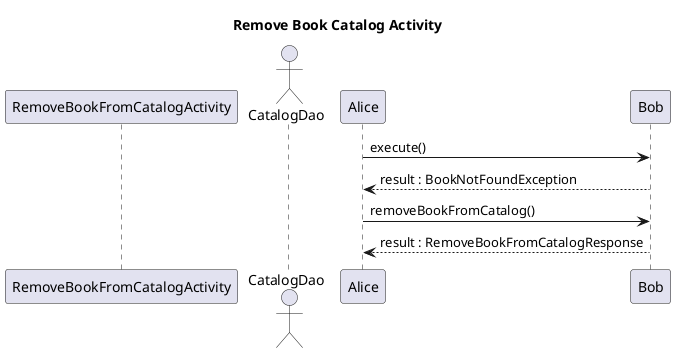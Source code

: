 PARTICIPANTS: use this file for creating the remove book from catalog diagram in mastery task 01
@startuml

title Remove Book Catalog Activity
participant RemoveBookFromCatalogActivity

actor CatalogDao

Alice -> Bob: execute()
Bob --> Alice: result : BookNotFoundException

Alice -> Bob: removeBookFromCatalog()
Bob --> Alice: result : RemoveBookFromCatalogResponse

@enduml
